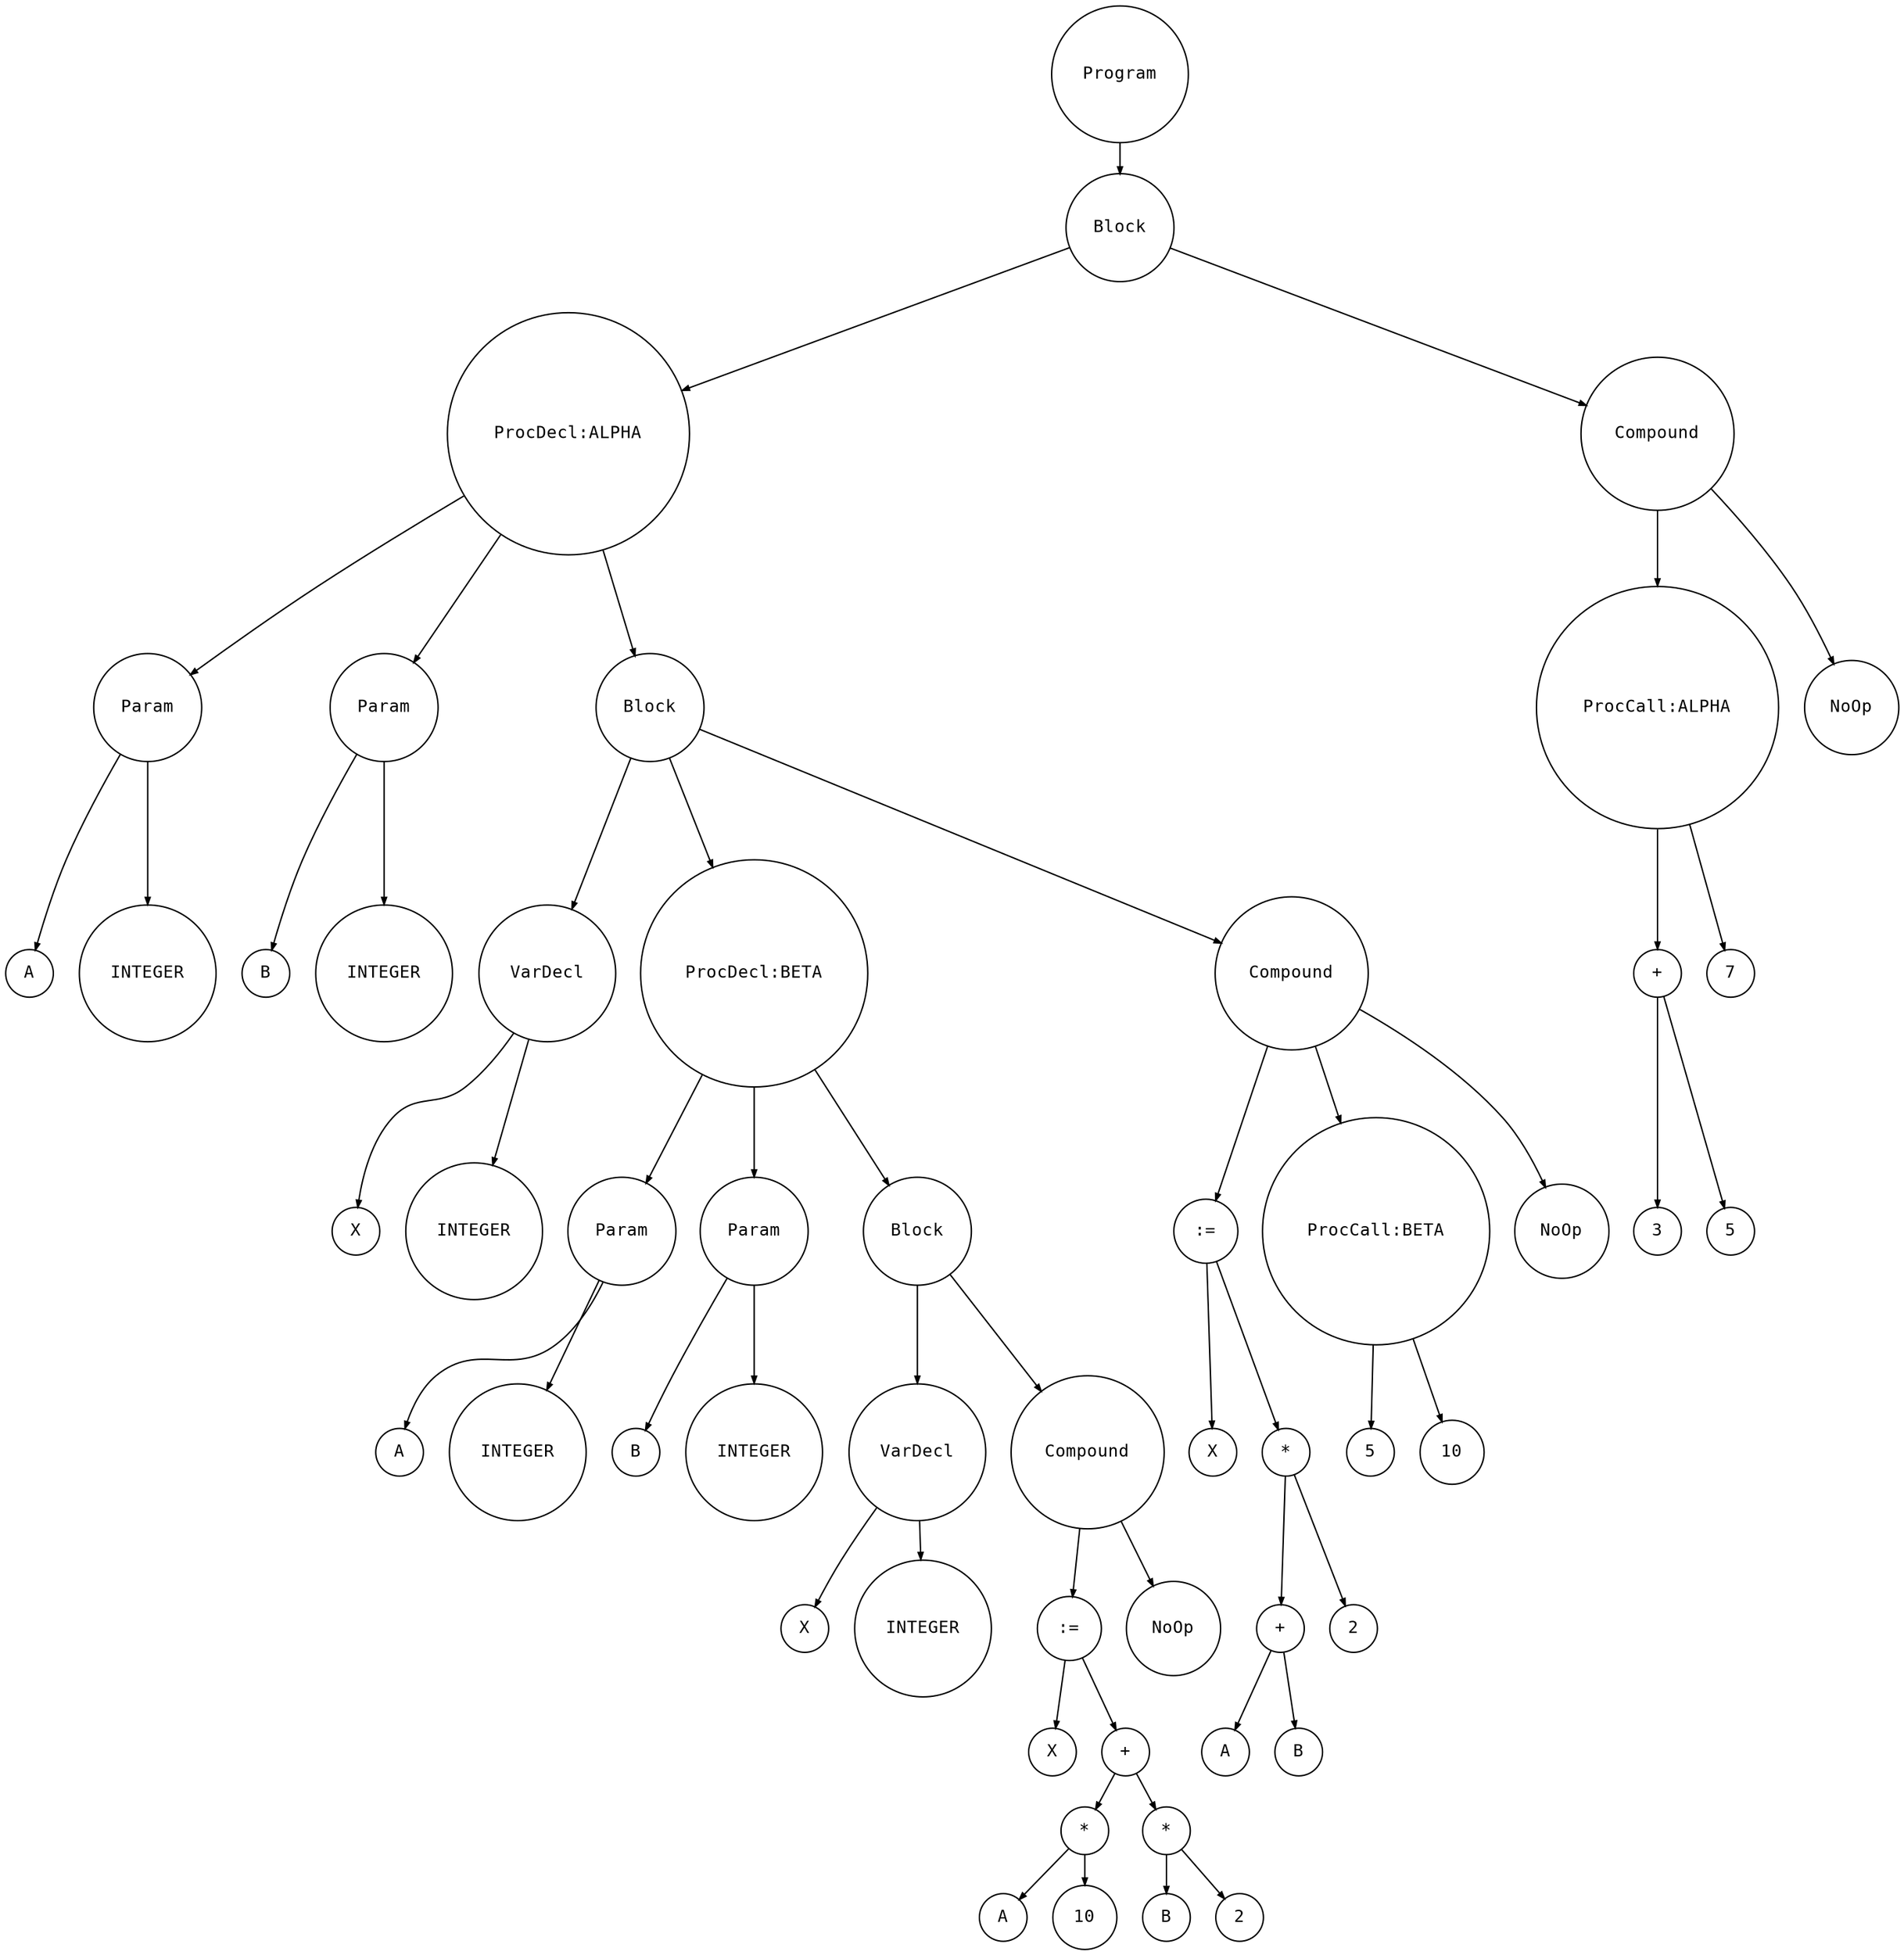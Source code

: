 digraph astgraph {
  node [shape=circle, fontsize=12, fontname="Courier", height=.1];
  ranksep=.3;
  edge [arrowsize=.5]
  node1 [label="Program"]
  node2 [label="Block"]
  node3 [label="ProcDecl:ALPHA"]
  node4 [label="Param"]
  node5 [label="A"]
  node4 -> node5
  node6 [label="INTEGER"]
  node4 -> node6
  node3 -> node4
  node7 [label="Param"]
  node8 [label="B"]
  node7 -> node8
  node9 [label="INTEGER"]
  node7 -> node9
  node3 -> node7
  node10 [label="Block"]
  node11 [label="VarDecl"]
  node12 [label="X"]
  node11 -> node12
  node13 [label="INTEGER"]
  node11 -> node13
  node14 [label="ProcDecl:BETA"]
  node15 [label="Param"]
  node16 [label="A"]
  node15 -> node16
  node17 [label="INTEGER"]
  node15 -> node17
  node14 -> node15
  node18 [label="Param"]
  node19 [label="B"]
  node18 -> node19
  node20 [label="INTEGER"]
  node18 -> node20
  node14 -> node18
  node21 [label="Block"]
  node22 [label="VarDecl"]
  node23 [label="X"]
  node22 -> node23
  node24 [label="INTEGER"]
  node22 -> node24
  node25 [label="Compound"]
  node26 [label=":="]
  node27 [label="X"]
  node28 [label="+"]
  node29 [label="*"]
  node30 [label="A"]
  node31 [label="10"]
  node29 -> node30
  node29 -> node31
  node32 [label="*"]
  node33 [label="B"]
  node34 [label="2"]
  node32 -> node33
  node32 -> node34
  node28 -> node29
  node28 -> node32
  node26 -> node27
  node26 -> node28
  node25 -> node26
  node35 [label="NoOp"]
  node25 -> node35
  node21 -> node22
  node21 -> node25
  node14 -> node21
  node36 [label="Compound"]
  node37 [label=":="]
  node38 [label="X"]
  node39 [label="*"]
  node40 [label="+"]
  node41 [label="A"]
  node42 [label="B"]
  node40 -> node41
  node40 -> node42
  node43 [label="2"]
  node39 -> node40
  node39 -> node43
  node37 -> node38
  node37 -> node39
  node36 -> node37
  node44 [label="ProcCall:BETA"]
  node45 [label="5"]
  node44 -> node45
  node46 [label="10"]
  node44 -> node46
  node36 -> node44
  node47 [label="NoOp"]
  node36 -> node47
  node10 -> node11
  node10 -> node14
  node10 -> node36
  node3 -> node10
  node48 [label="Compound"]
  node49 [label="ProcCall:ALPHA"]
  node50 [label="+"]
  node51 [label="3"]
  node52 [label="5"]
  node50 -> node51
  node50 -> node52
  node49 -> node50
  node53 [label="7"]
  node49 -> node53
  node48 -> node49
  node54 [label="NoOp"]
  node48 -> node54
  node2 -> node3
  node2 -> node48
  node1 -> node2
}